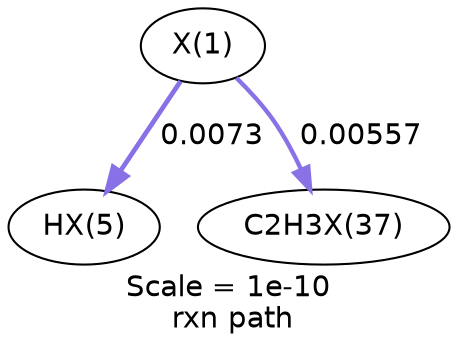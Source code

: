 digraph reaction_paths {
center=1;
s34 -> s35[fontname="Helvetica", style="setlinewidth(2.29)", arrowsize=1.14, color="0.7, 0.507, 0.9"
, label=" 0.0073"];
s34 -> s36[fontname="Helvetica", style="setlinewidth(2.08)", arrowsize=1.04, color="0.7, 0.506, 0.9"
, label=" 0.00557"];
s34 [ fontname="Helvetica", label="X(1)"];
s35 [ fontname="Helvetica", label="HX(5)"];
s36 [ fontname="Helvetica", label="C2H3X(37)"];
 label = "Scale = 1e-10\l rxn path";
 fontname = "Helvetica";
}
